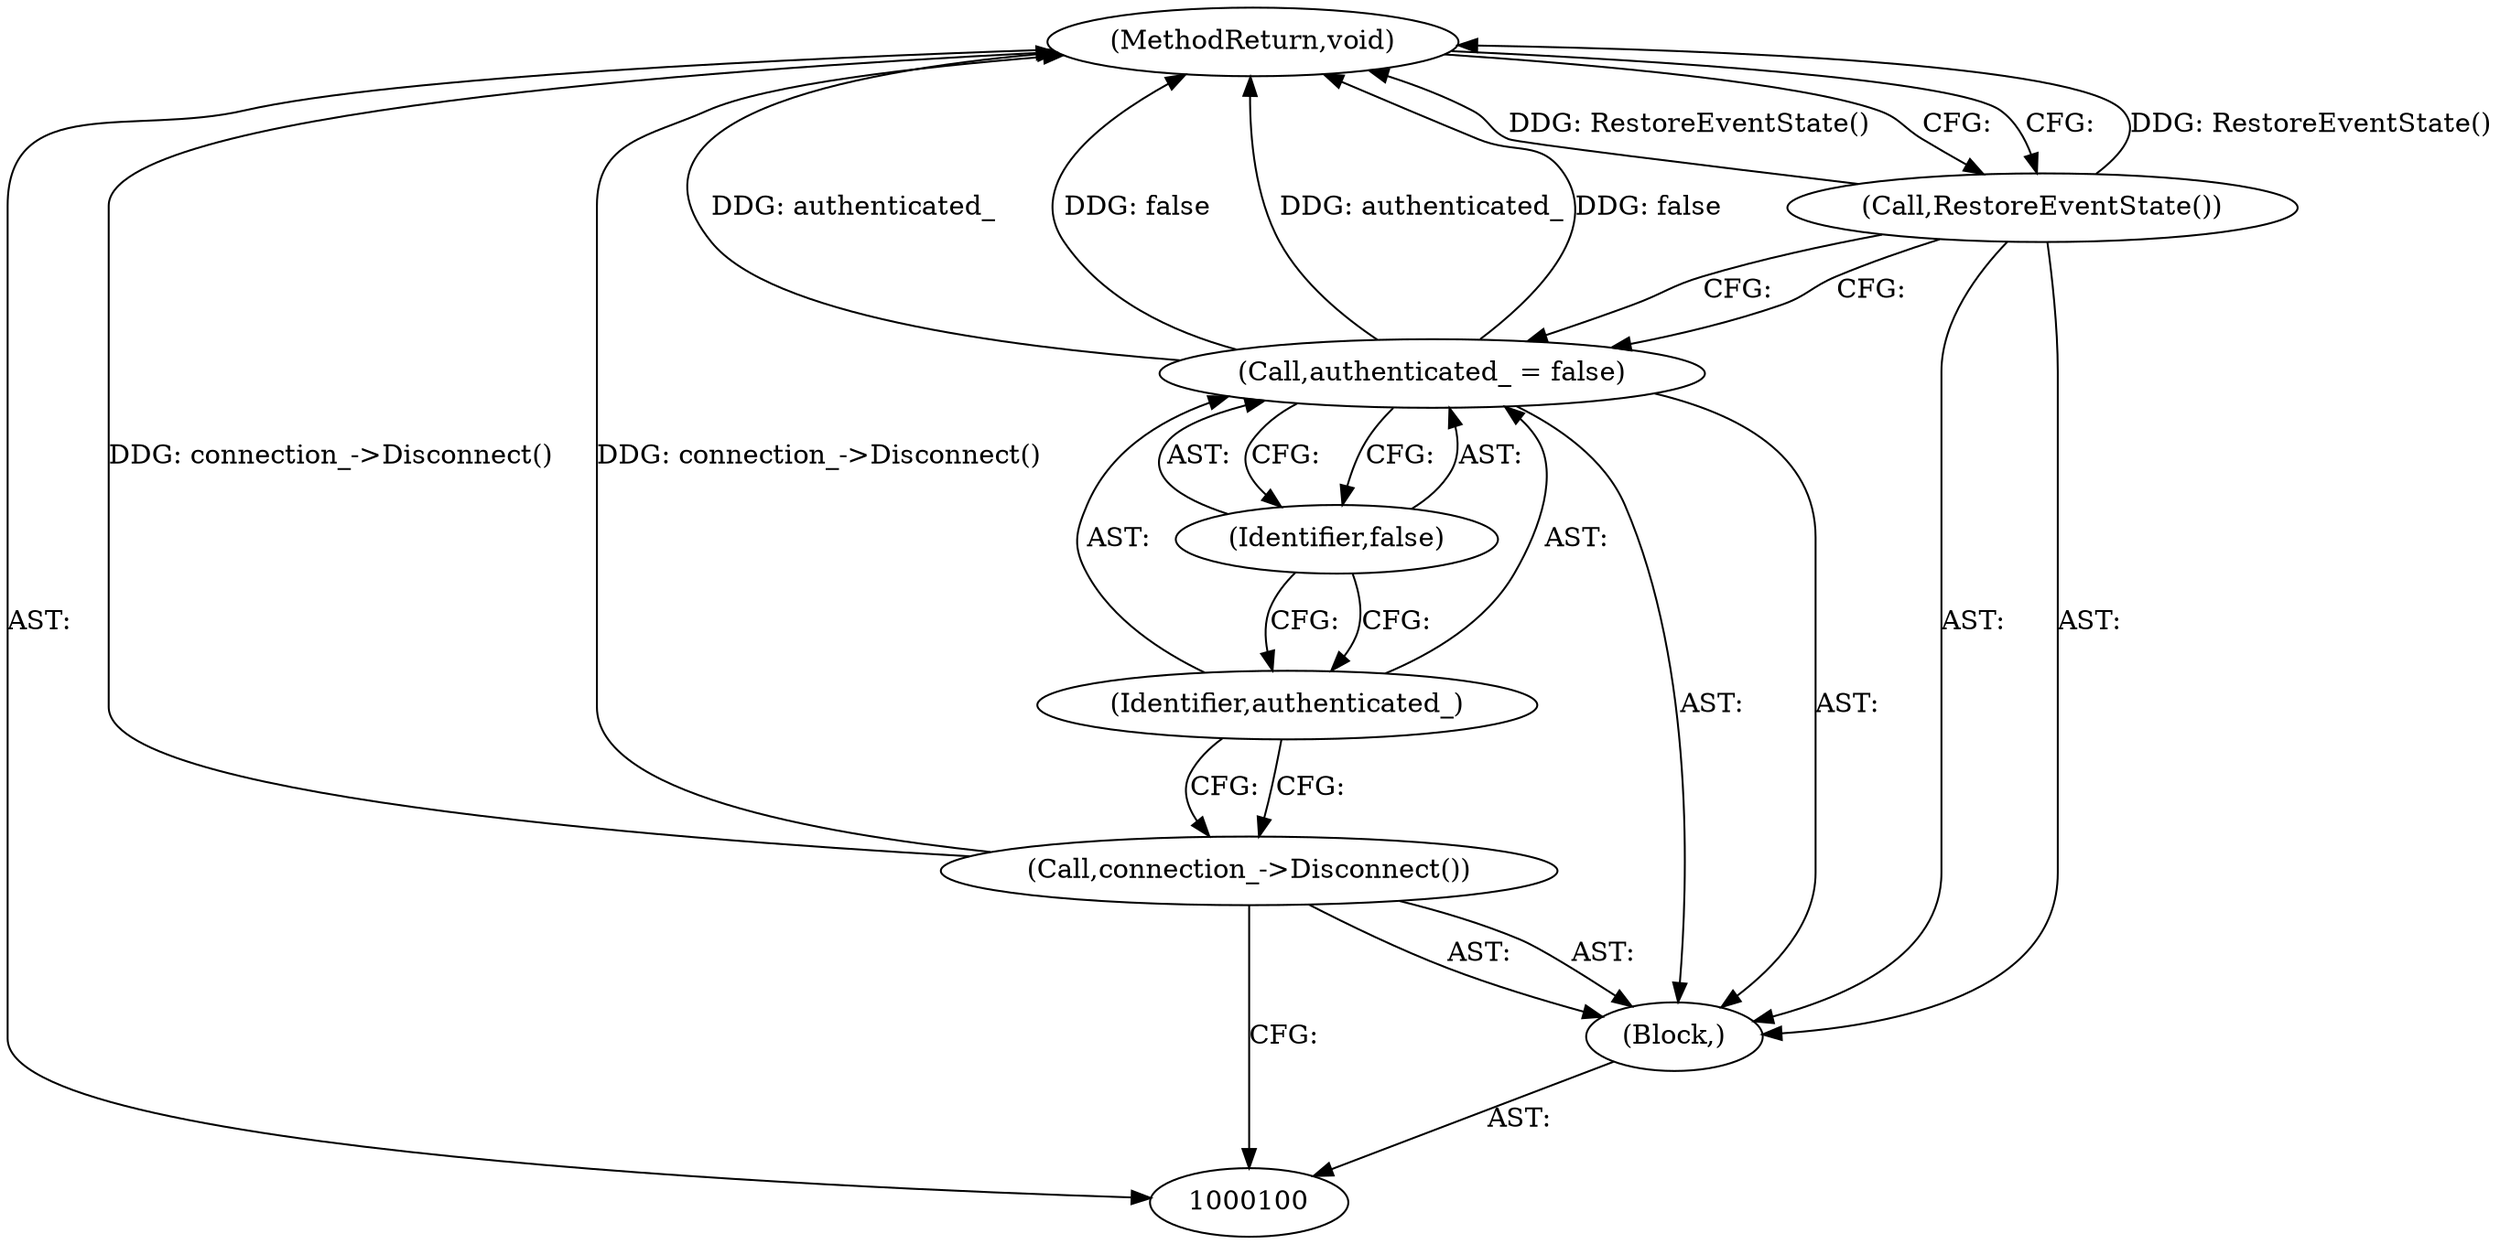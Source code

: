 digraph "1_Chrome_a46bcef82b29d30836a0f26226e3d4aca4fa9612_19" {
"1000107" [label="(MethodReturn,void)"];
"1000101" [label="(Block,)"];
"1000102" [label="(Call,connection_->Disconnect())"];
"1000105" [label="(Identifier,false)"];
"1000103" [label="(Call,authenticated_ = false)"];
"1000104" [label="(Identifier,authenticated_)"];
"1000106" [label="(Call,RestoreEventState())"];
"1000107" -> "1000100"  [label="AST: "];
"1000107" -> "1000106"  [label="CFG: "];
"1000103" -> "1000107"  [label="DDG: authenticated_"];
"1000103" -> "1000107"  [label="DDG: false"];
"1000102" -> "1000107"  [label="DDG: connection_->Disconnect()"];
"1000106" -> "1000107"  [label="DDG: RestoreEventState()"];
"1000101" -> "1000100"  [label="AST: "];
"1000102" -> "1000101"  [label="AST: "];
"1000103" -> "1000101"  [label="AST: "];
"1000106" -> "1000101"  [label="AST: "];
"1000102" -> "1000101"  [label="AST: "];
"1000102" -> "1000100"  [label="CFG: "];
"1000104" -> "1000102"  [label="CFG: "];
"1000102" -> "1000107"  [label="DDG: connection_->Disconnect()"];
"1000105" -> "1000103"  [label="AST: "];
"1000105" -> "1000104"  [label="CFG: "];
"1000103" -> "1000105"  [label="CFG: "];
"1000103" -> "1000101"  [label="AST: "];
"1000103" -> "1000105"  [label="CFG: "];
"1000104" -> "1000103"  [label="AST: "];
"1000105" -> "1000103"  [label="AST: "];
"1000106" -> "1000103"  [label="CFG: "];
"1000103" -> "1000107"  [label="DDG: authenticated_"];
"1000103" -> "1000107"  [label="DDG: false"];
"1000104" -> "1000103"  [label="AST: "];
"1000104" -> "1000102"  [label="CFG: "];
"1000105" -> "1000104"  [label="CFG: "];
"1000106" -> "1000101"  [label="AST: "];
"1000106" -> "1000103"  [label="CFG: "];
"1000107" -> "1000106"  [label="CFG: "];
"1000106" -> "1000107"  [label="DDG: RestoreEventState()"];
}
